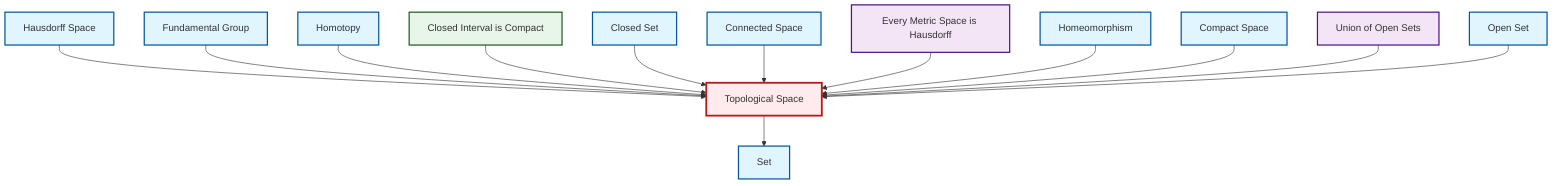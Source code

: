 graph TD
    classDef definition fill:#e1f5fe,stroke:#01579b,stroke-width:2px
    classDef theorem fill:#f3e5f5,stroke:#4a148c,stroke-width:2px
    classDef axiom fill:#fff3e0,stroke:#e65100,stroke-width:2px
    classDef example fill:#e8f5e9,stroke:#1b5e20,stroke-width:2px
    classDef current fill:#ffebee,stroke:#b71c1c,stroke-width:3px
    thm-metric-hausdorff["Every Metric Space is Hausdorff"]:::theorem
    def-homotopy["Homotopy"]:::definition
    def-fundamental-group["Fundamental Group"]:::definition
    def-open-set["Open Set"]:::definition
    def-compact["Compact Space"]:::definition
    def-homeomorphism["Homeomorphism"]:::definition
    def-hausdorff["Hausdorff Space"]:::definition
    def-topological-space["Topological Space"]:::definition
    ex-closed-interval-compact["Closed Interval is Compact"]:::example
    thm-union-open-sets["Union of Open Sets"]:::theorem
    def-closed-set["Closed Set"]:::definition
    def-connected["Connected Space"]:::definition
    def-set["Set"]:::definition
    def-hausdorff --> def-topological-space
    def-fundamental-group --> def-topological-space
    def-homotopy --> def-topological-space
    ex-closed-interval-compact --> def-topological-space
    def-closed-set --> def-topological-space
    def-connected --> def-topological-space
    def-topological-space --> def-set
    thm-metric-hausdorff --> def-topological-space
    def-homeomorphism --> def-topological-space
    def-compact --> def-topological-space
    thm-union-open-sets --> def-topological-space
    def-open-set --> def-topological-space
    class def-topological-space current